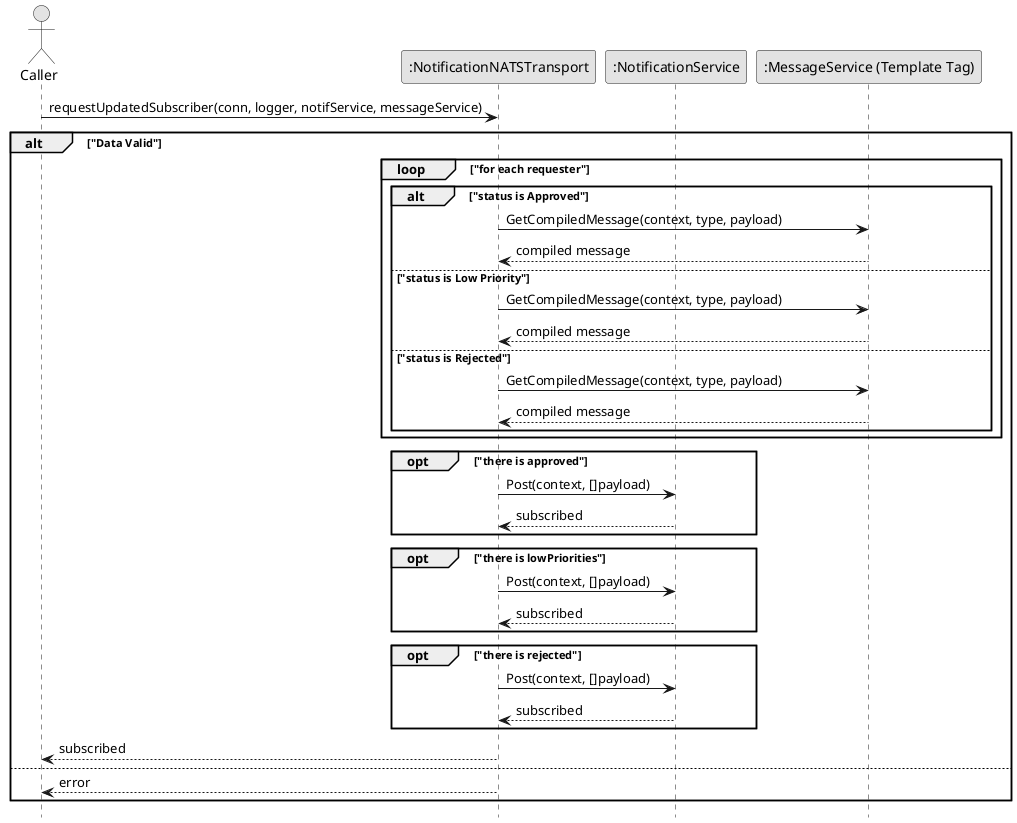 @startuml NOTIFICATION_SubscribeCommitRequest

skinparam Monochrome true
skinparam Shadowing false
hide footbox

actor "Caller" as Caller
participant ":NotificationNATSTransport" as NotificationNATSTransport
participant ":NotificationService" as NotificationService
participant ":MessageService (Template Tag)" as MessageService

Caller->NotificationNATSTransport: requestUpdatedSubscriber(conn, logger, notifService, messageService)

alt "Data Valid"
    loop "for each requester"
        alt "status is Approved"
            NotificationNATSTransport->MessageService: GetCompiledMessage(context, type, payload)
            MessageService-->NotificationNATSTransport: compiled message
        else "status is Low Priority"
            NotificationNATSTransport->MessageService: GetCompiledMessage(context, type, payload)
            MessageService-->NotificationNATSTransport: compiled message
        else "status is Rejected"
            NotificationNATSTransport->MessageService: GetCompiledMessage(context, type, payload)
            MessageService-->NotificationNATSTransport: compiled message
        end
    end

    opt "there is approved"
        NotificationNATSTransport->NotificationService: Post(context, []payload)
        NotificationService-->NotificationNATSTransport: subscribed
    end

    opt "there is lowPriorities"
        NotificationNATSTransport->NotificationService: Post(context, []payload)
        NotificationService-->NotificationNATSTransport: subscribed
    end

    opt "there is rejected"
        NotificationNATSTransport->NotificationService: Post(context, []payload)
        NotificationService-->NotificationNATSTransport: subscribed
    end

    NotificationNATSTransport-->Caller: subscribed
else
    NotificationNATSTransport-->Caller: error
end

@enduml